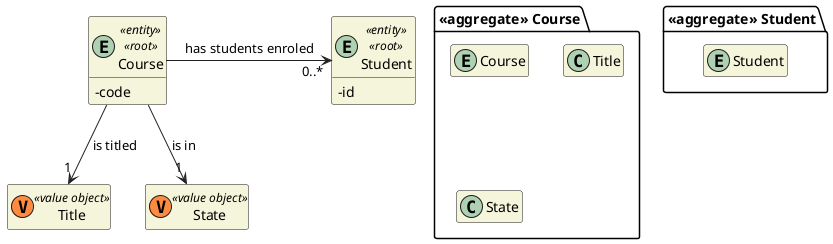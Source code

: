 @startuml DM-COURSE
'https://plantuml.com/class-diagram

skinparam classAttributeIconSize 0
hide empty attributes
hide empty methods
skinparam classBackgroundColor beige
skinparam ArrowColor #222222

package "<<aggregate>> Course" {
    entity Course

    class Title
    class State
}

entity Course <<entity>> <<root>> {
    - code
}

package "<<aggregate>> Student" {
    entity Student
}

entity Student <<entity>> <<root>> {
  -id
}

class Title <<(V,#FF8B40) value object>> {}
class State <<(V,#FF8B40) value object>> {}

Course --> "1" Title : is titled
Course --> "1" State : is in

Course -> "0..*" Student : has students enroled

@enduml
